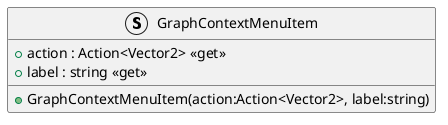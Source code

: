 @startuml
struct GraphContextMenuItem {
    + action : Action<Vector2> <<get>>
    + label : string <<get>>
    + GraphContextMenuItem(action:Action<Vector2>, label:string)
}
@enduml
